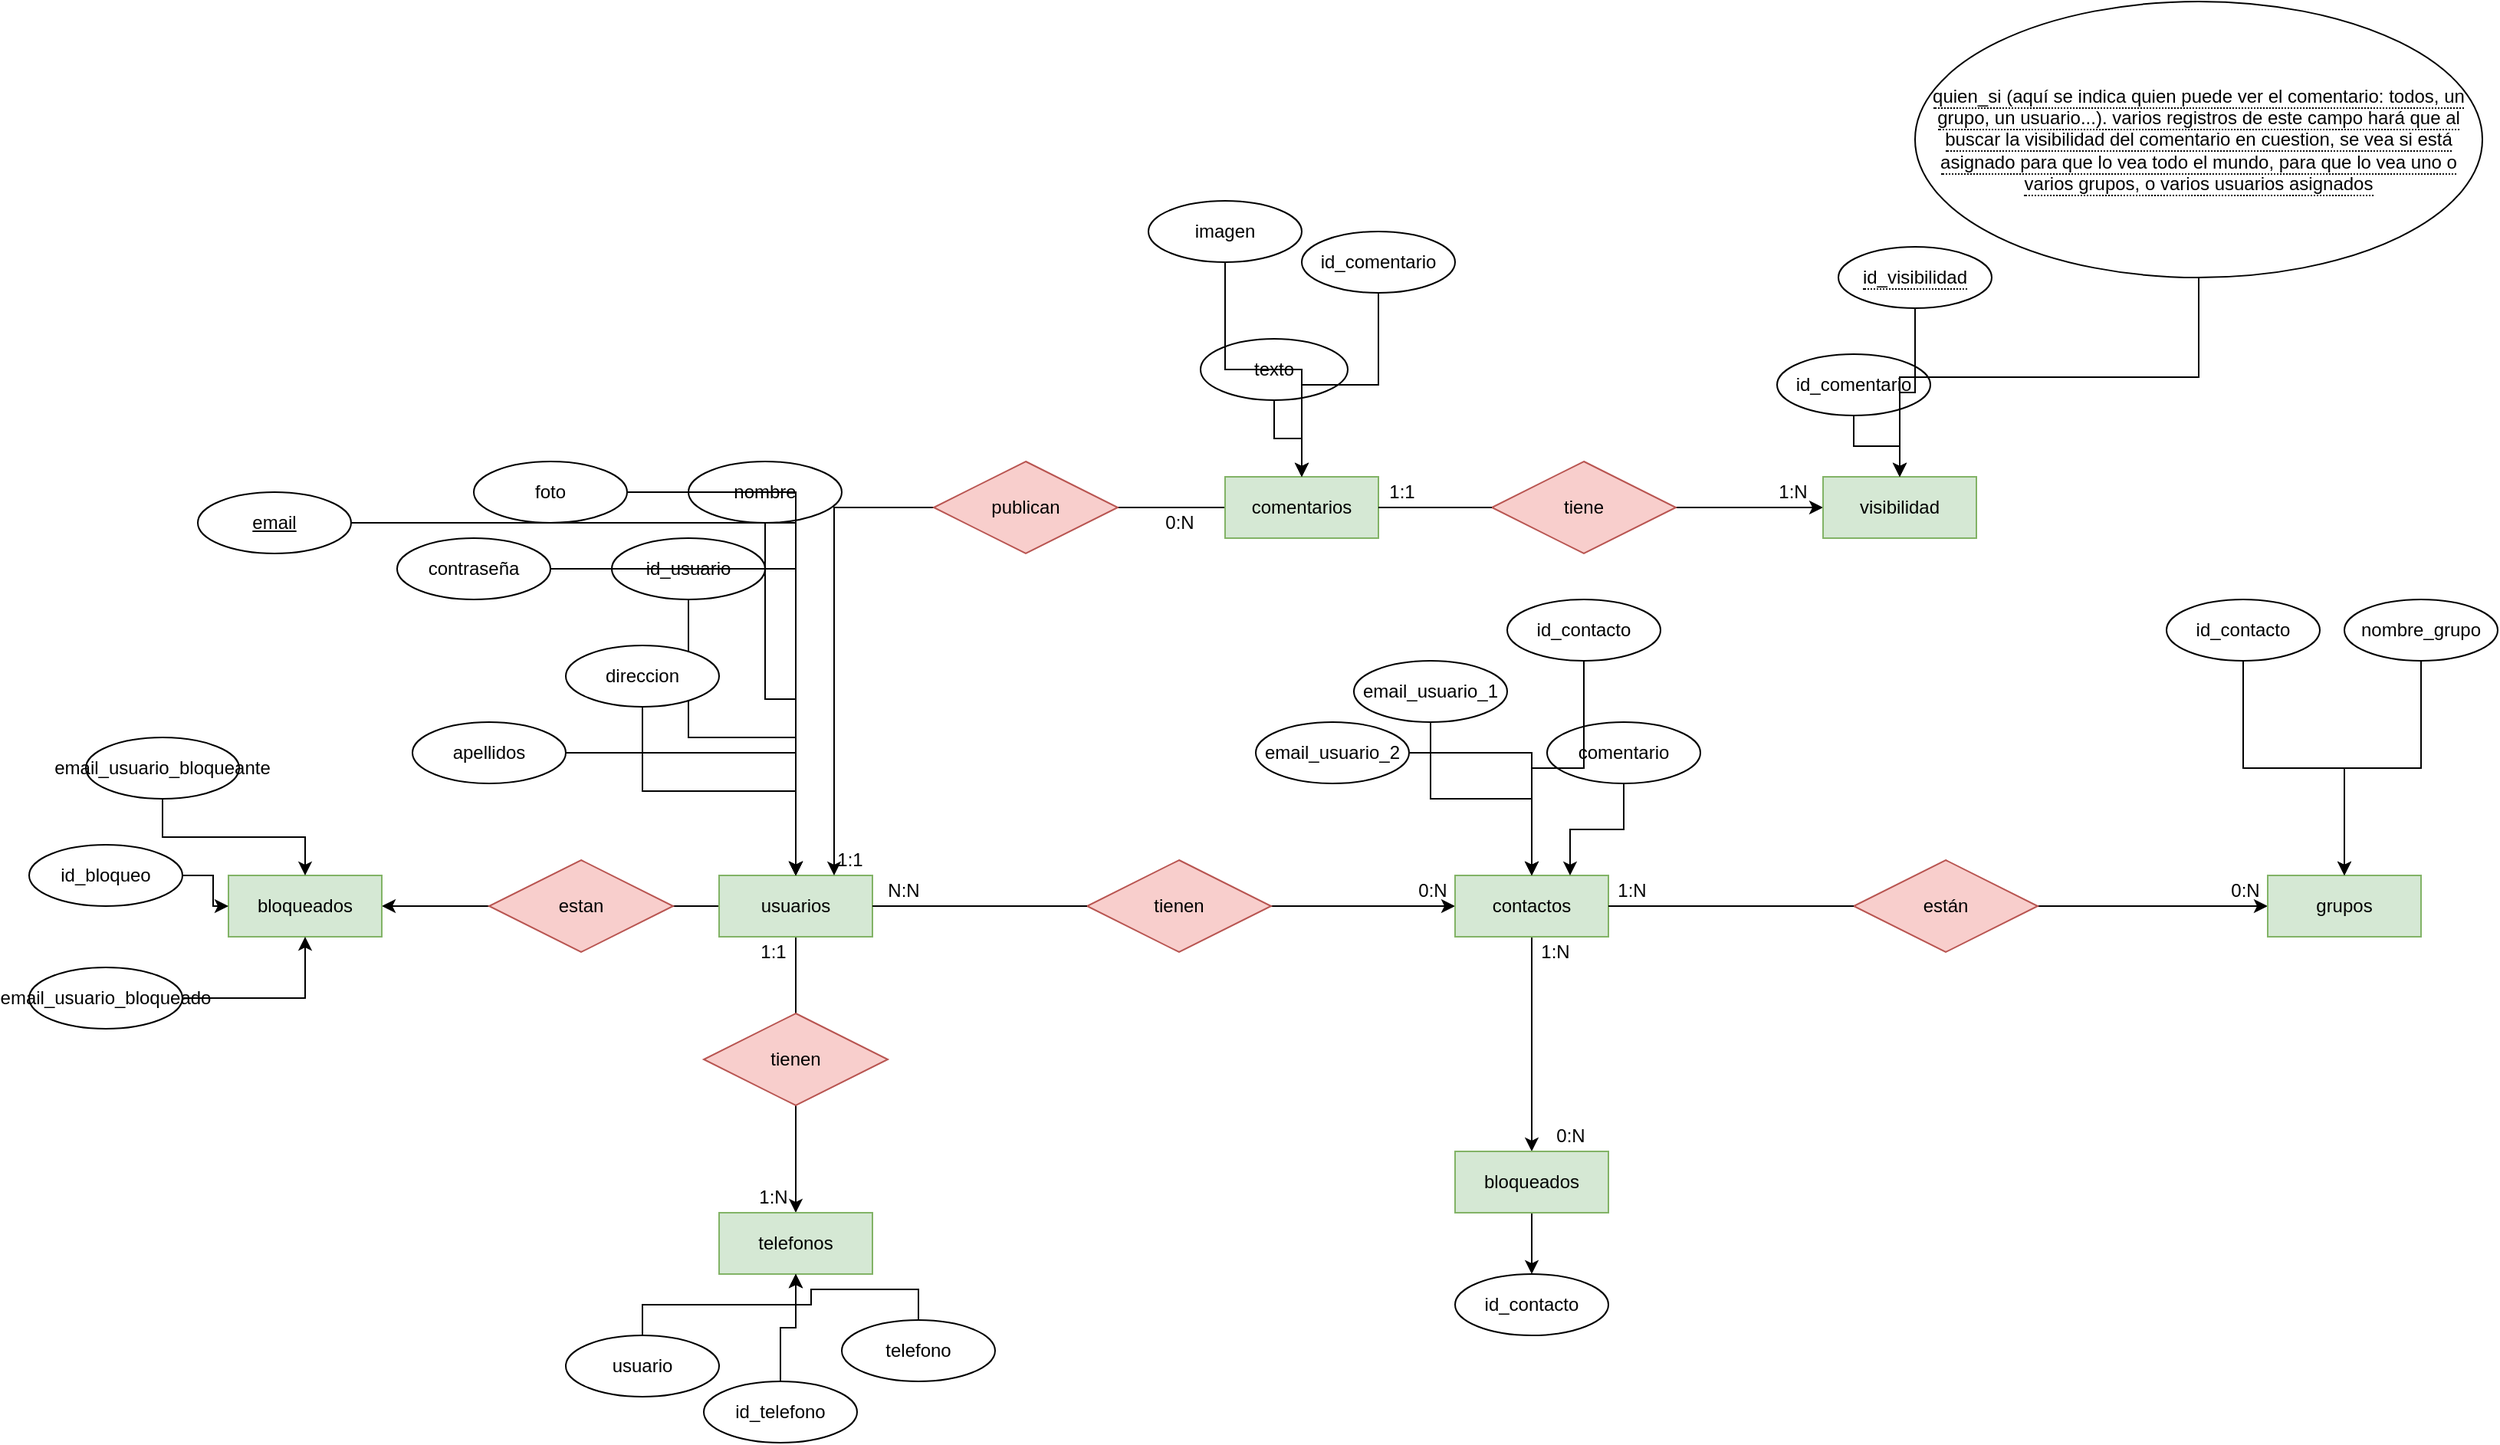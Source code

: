 <mxfile version="15.4.0" type="device"><diagram id="Fm8c9Bw3YjawA5TevujG" name="Página-1"><mxGraphModel dx="2048" dy="1883" grid="1" gridSize="10" guides="1" tooltips="1" connect="1" arrows="1" fold="1" page="1" pageScale="1" pageWidth="827" pageHeight="1169" math="0" shadow="0"><root><mxCell id="0"/><mxCell id="1" parent="0"/><mxCell id="s8KIh4SSW1HXkZeS06pw-15" style="edgeStyle=orthogonalEdgeStyle;rounded=0;orthogonalLoop=1;jettySize=auto;html=1;" edge="1" parent="1" source="s8KIh4SSW1HXkZeS06pw-1" target="s8KIh4SSW1HXkZeS06pw-14"><mxGeometry relative="1" as="geometry"/></mxCell><mxCell id="s8KIh4SSW1HXkZeS06pw-29" style="edgeStyle=orthogonalEdgeStyle;rounded=0;orthogonalLoop=1;jettySize=auto;html=1;startArrow=none;" edge="1" parent="1" source="s8KIh4SSW1HXkZeS06pw-30" target="s8KIh4SSW1HXkZeS06pw-28"><mxGeometry relative="1" as="geometry"/></mxCell><mxCell id="s8KIh4SSW1HXkZeS06pw-66" style="edgeStyle=orthogonalEdgeStyle;rounded=0;orthogonalLoop=1;jettySize=auto;html=1;" edge="1" parent="1" source="s8KIh4SSW1HXkZeS06pw-1" target="s8KIh4SSW1HXkZeS06pw-64"><mxGeometry relative="1" as="geometry"/></mxCell><mxCell id="s8KIh4SSW1HXkZeS06pw-1" value="usuarios" style="whiteSpace=wrap;html=1;align=center;fillColor=#d5e8d4;strokeColor=#82b366;" vertex="1" parent="1"><mxGeometry x="-100" y="300" width="100" height="40" as="geometry"/></mxCell><mxCell id="s8KIh4SSW1HXkZeS06pw-13" style="edgeStyle=orthogonalEdgeStyle;rounded=0;orthogonalLoop=1;jettySize=auto;html=1;" edge="1" parent="1" source="s8KIh4SSW1HXkZeS06pw-2" target="s8KIh4SSW1HXkZeS06pw-1"><mxGeometry relative="1" as="geometry"/></mxCell><mxCell id="s8KIh4SSW1HXkZeS06pw-2" value="id_usuario" style="ellipse;whiteSpace=wrap;html=1;align=center;" vertex="1" parent="1"><mxGeometry x="-170" y="80" width="100" height="40" as="geometry"/></mxCell><mxCell id="s8KIh4SSW1HXkZeS06pw-12" style="edgeStyle=orthogonalEdgeStyle;rounded=0;orthogonalLoop=1;jettySize=auto;html=1;" edge="1" parent="1" source="s8KIh4SSW1HXkZeS06pw-3" target="s8KIh4SSW1HXkZeS06pw-1"><mxGeometry relative="1" as="geometry"/></mxCell><mxCell id="s8KIh4SSW1HXkZeS06pw-3" value="contraseña" style="ellipse;whiteSpace=wrap;html=1;align=center;" vertex="1" parent="1"><mxGeometry x="-310" y="80" width="100" height="40" as="geometry"/></mxCell><mxCell id="s8KIh4SSW1HXkZeS06pw-11" style="edgeStyle=orthogonalEdgeStyle;rounded=0;orthogonalLoop=1;jettySize=auto;html=1;" edge="1" parent="1" source="s8KIh4SSW1HXkZeS06pw-4" target="s8KIh4SSW1HXkZeS06pw-1"><mxGeometry relative="1" as="geometry"/></mxCell><mxCell id="s8KIh4SSW1HXkZeS06pw-4" value="nombre" style="ellipse;whiteSpace=wrap;html=1;align=center;" vertex="1" parent="1"><mxGeometry x="-120" y="30" width="100" height="40" as="geometry"/></mxCell><mxCell id="s8KIh4SSW1HXkZeS06pw-10" style="edgeStyle=orthogonalEdgeStyle;rounded=0;orthogonalLoop=1;jettySize=auto;html=1;" edge="1" parent="1" source="s8KIh4SSW1HXkZeS06pw-5" target="s8KIh4SSW1HXkZeS06pw-1"><mxGeometry relative="1" as="geometry"/></mxCell><mxCell id="s8KIh4SSW1HXkZeS06pw-5" value="apellidos" style="ellipse;whiteSpace=wrap;html=1;align=center;" vertex="1" parent="1"><mxGeometry x="-300" y="200" width="100" height="40" as="geometry"/></mxCell><mxCell id="s8KIh4SSW1HXkZeS06pw-9" style="edgeStyle=orthogonalEdgeStyle;rounded=0;orthogonalLoop=1;jettySize=auto;html=1;" edge="1" parent="1" source="s8KIh4SSW1HXkZeS06pw-6" target="s8KIh4SSW1HXkZeS06pw-1"><mxGeometry relative="1" as="geometry"/></mxCell><mxCell id="s8KIh4SSW1HXkZeS06pw-6" value="direccion" style="ellipse;whiteSpace=wrap;html=1;align=center;" vertex="1" parent="1"><mxGeometry x="-200" y="150" width="100" height="40" as="geometry"/></mxCell><mxCell id="s8KIh4SSW1HXkZeS06pw-8" style="edgeStyle=orthogonalEdgeStyle;rounded=0;orthogonalLoop=1;jettySize=auto;html=1;" edge="1" parent="1" source="s8KIh4SSW1HXkZeS06pw-7" target="s8KIh4SSW1HXkZeS06pw-1"><mxGeometry relative="1" as="geometry"/></mxCell><mxCell id="s8KIh4SSW1HXkZeS06pw-7" value="&lt;u&gt;email&lt;/u&gt;" style="ellipse;whiteSpace=wrap;html=1;align=center;" vertex="1" parent="1"><mxGeometry x="-440" y="50" width="100" height="40" as="geometry"/></mxCell><mxCell id="s8KIh4SSW1HXkZeS06pw-14" value="telefonos" style="whiteSpace=wrap;html=1;align=center;fillColor=#d5e8d4;strokeColor=#82b366;" vertex="1" parent="1"><mxGeometry x="-100" y="520" width="100" height="40" as="geometry"/></mxCell><mxCell id="s8KIh4SSW1HXkZeS06pw-16" value="tienen" style="shape=rhombus;perimeter=rhombusPerimeter;whiteSpace=wrap;html=1;align=center;fillColor=#f8cecc;strokeColor=#b85450;" vertex="1" parent="1"><mxGeometry x="-110" y="390" width="120" height="60" as="geometry"/></mxCell><mxCell id="s8KIh4SSW1HXkZeS06pw-17" value="1:N" style="text;html=1;resizable=0;autosize=1;align=center;verticalAlign=middle;points=[];fillColor=none;strokeColor=none;rounded=0;" vertex="1" parent="1"><mxGeometry x="-80" y="500" width="30" height="20" as="geometry"/></mxCell><mxCell id="s8KIh4SSW1HXkZeS06pw-18" value="1:1" style="text;html=1;resizable=0;autosize=1;align=center;verticalAlign=middle;points=[];fillColor=none;strokeColor=none;rounded=0;" vertex="1" parent="1"><mxGeometry x="-80" y="340" width="30" height="20" as="geometry"/></mxCell><mxCell id="s8KIh4SSW1HXkZeS06pw-23" style="edgeStyle=orthogonalEdgeStyle;rounded=0;orthogonalLoop=1;jettySize=auto;html=1;" edge="1" parent="1" source="s8KIh4SSW1HXkZeS06pw-19" target="s8KIh4SSW1HXkZeS06pw-14"><mxGeometry relative="1" as="geometry"/></mxCell><mxCell id="s8KIh4SSW1HXkZeS06pw-19" value="telefono" style="ellipse;whiteSpace=wrap;html=1;align=center;" vertex="1" parent="1"><mxGeometry x="-20" y="590" width="100" height="40" as="geometry"/></mxCell><mxCell id="s8KIh4SSW1HXkZeS06pw-22" style="edgeStyle=orthogonalEdgeStyle;rounded=0;orthogonalLoop=1;jettySize=auto;html=1;" edge="1" parent="1" source="s8KIh4SSW1HXkZeS06pw-20" target="s8KIh4SSW1HXkZeS06pw-14"><mxGeometry relative="1" as="geometry"/></mxCell><mxCell id="s8KIh4SSW1HXkZeS06pw-20" value="usuario" style="ellipse;whiteSpace=wrap;html=1;align=center;" vertex="1" parent="1"><mxGeometry x="-200" y="600" width="100" height="40" as="geometry"/></mxCell><mxCell id="s8KIh4SSW1HXkZeS06pw-24" style="edgeStyle=orthogonalEdgeStyle;rounded=0;orthogonalLoop=1;jettySize=auto;html=1;" edge="1" parent="1" source="s8KIh4SSW1HXkZeS06pw-21" target="s8KIh4SSW1HXkZeS06pw-14"><mxGeometry relative="1" as="geometry"/></mxCell><mxCell id="s8KIh4SSW1HXkZeS06pw-21" value="id_telefono" style="ellipse;whiteSpace=wrap;html=1;align=center;" vertex="1" parent="1"><mxGeometry x="-110" y="630" width="100" height="40" as="geometry"/></mxCell><mxCell id="s8KIh4SSW1HXkZeS06pw-27" style="edgeStyle=orthogonalEdgeStyle;rounded=0;orthogonalLoop=1;jettySize=auto;html=1;" edge="1" parent="1" source="s8KIh4SSW1HXkZeS06pw-26" target="s8KIh4SSW1HXkZeS06pw-1"><mxGeometry relative="1" as="geometry"/></mxCell><mxCell id="s8KIh4SSW1HXkZeS06pw-26" value="foto" style="ellipse;whiteSpace=wrap;html=1;align=center;" vertex="1" parent="1"><mxGeometry x="-260" y="30" width="100" height="40" as="geometry"/></mxCell><mxCell id="s8KIh4SSW1HXkZeS06pw-41" style="edgeStyle=orthogonalEdgeStyle;rounded=0;orthogonalLoop=1;jettySize=auto;html=1;startArrow=none;" edge="1" parent="1" source="s8KIh4SSW1HXkZeS06pw-42" target="s8KIh4SSW1HXkZeS06pw-40"><mxGeometry relative="1" as="geometry"/></mxCell><mxCell id="s8KIh4SSW1HXkZeS06pw-60" style="edgeStyle=orthogonalEdgeStyle;rounded=0;orthogonalLoop=1;jettySize=auto;html=1;" edge="1" parent="1" source="s8KIh4SSW1HXkZeS06pw-28" target="s8KIh4SSW1HXkZeS06pw-57"><mxGeometry relative="1" as="geometry"/></mxCell><mxCell id="s8KIh4SSW1HXkZeS06pw-28" value="contactos" style="whiteSpace=wrap;html=1;align=center;fillColor=#d5e8d4;strokeColor=#82b366;" vertex="1" parent="1"><mxGeometry x="380" y="300" width="100" height="40" as="geometry"/></mxCell><mxCell id="s8KIh4SSW1HXkZeS06pw-30" value="tienen" style="shape=rhombus;perimeter=rhombusPerimeter;whiteSpace=wrap;html=1;align=center;fillColor=#f8cecc;strokeColor=#b85450;" vertex="1" parent="1"><mxGeometry x="140" y="290" width="120" height="60" as="geometry"/></mxCell><mxCell id="s8KIh4SSW1HXkZeS06pw-31" value="" style="edgeStyle=orthogonalEdgeStyle;rounded=0;orthogonalLoop=1;jettySize=auto;html=1;endArrow=none;" edge="1" parent="1" source="s8KIh4SSW1HXkZeS06pw-1" target="s8KIh4SSW1HXkZeS06pw-30"><mxGeometry relative="1" as="geometry"><mxPoint y="320" as="sourcePoint"/><mxPoint x="380" y="320" as="targetPoint"/></mxGeometry></mxCell><mxCell id="s8KIh4SSW1HXkZeS06pw-36" style="edgeStyle=orthogonalEdgeStyle;rounded=0;orthogonalLoop=1;jettySize=auto;html=1;" edge="1" parent="1" source="s8KIh4SSW1HXkZeS06pw-32" target="s8KIh4SSW1HXkZeS06pw-28"><mxGeometry relative="1" as="geometry"/></mxCell><mxCell id="s8KIh4SSW1HXkZeS06pw-32" value="email_usuario_1" style="ellipse;whiteSpace=wrap;html=1;align=center;" vertex="1" parent="1"><mxGeometry x="314" y="160" width="100" height="40" as="geometry"/></mxCell><mxCell id="s8KIh4SSW1HXkZeS06pw-38" style="edgeStyle=orthogonalEdgeStyle;rounded=0;orthogonalLoop=1;jettySize=auto;html=1;" edge="1" parent="1" source="s8KIh4SSW1HXkZeS06pw-33" target="s8KIh4SSW1HXkZeS06pw-28"><mxGeometry relative="1" as="geometry"/></mxCell><mxCell id="s8KIh4SSW1HXkZeS06pw-33" value="email_usuario_2" style="ellipse;whiteSpace=wrap;html=1;align=center;" vertex="1" parent="1"><mxGeometry x="250" y="200" width="100" height="40" as="geometry"/></mxCell><mxCell id="s8KIh4SSW1HXkZeS06pw-37" style="edgeStyle=orthogonalEdgeStyle;rounded=0;orthogonalLoop=1;jettySize=auto;html=1;entryX=0.75;entryY=0;entryDx=0;entryDy=0;" edge="1" parent="1" source="s8KIh4SSW1HXkZeS06pw-34" target="s8KIh4SSW1HXkZeS06pw-28"><mxGeometry relative="1" as="geometry"/></mxCell><mxCell id="s8KIh4SSW1HXkZeS06pw-34" value="comentario" style="ellipse;whiteSpace=wrap;html=1;align=center;" vertex="1" parent="1"><mxGeometry x="440" y="200" width="100" height="40" as="geometry"/></mxCell><mxCell id="s8KIh4SSW1HXkZeS06pw-39" style="edgeStyle=orthogonalEdgeStyle;rounded=0;orthogonalLoop=1;jettySize=auto;html=1;" edge="1" parent="1" source="s8KIh4SSW1HXkZeS06pw-35" target="s8KIh4SSW1HXkZeS06pw-28"><mxGeometry relative="1" as="geometry"/></mxCell><mxCell id="s8KIh4SSW1HXkZeS06pw-35" value="id_contacto" style="ellipse;whiteSpace=wrap;html=1;align=center;" vertex="1" parent="1"><mxGeometry x="414" y="120" width="100" height="40" as="geometry"/></mxCell><mxCell id="s8KIh4SSW1HXkZeS06pw-40" value="grupos" style="whiteSpace=wrap;html=1;align=center;fillColor=#d5e8d4;strokeColor=#82b366;" vertex="1" parent="1"><mxGeometry x="910" y="300" width="100" height="40" as="geometry"/></mxCell><mxCell id="s8KIh4SSW1HXkZeS06pw-42" value="están" style="shape=rhombus;perimeter=rhombusPerimeter;whiteSpace=wrap;html=1;align=center;fillColor=#f8cecc;strokeColor=#b85450;" vertex="1" parent="1"><mxGeometry x="640" y="290" width="120" height="60" as="geometry"/></mxCell><mxCell id="s8KIh4SSW1HXkZeS06pw-43" value="" style="edgeStyle=orthogonalEdgeStyle;rounded=0;orthogonalLoop=1;jettySize=auto;html=1;endArrow=none;" edge="1" parent="1" source="s8KIh4SSW1HXkZeS06pw-28" target="s8KIh4SSW1HXkZeS06pw-42"><mxGeometry relative="1" as="geometry"><mxPoint x="480" y="320" as="sourcePoint"/><mxPoint x="720" y="320" as="targetPoint"/></mxGeometry></mxCell><mxCell id="s8KIh4SSW1HXkZeS06pw-44" value="0:N" style="text;html=1;resizable=0;autosize=1;align=center;verticalAlign=middle;points=[];fillColor=none;strokeColor=none;rounded=0;" vertex="1" parent="1"><mxGeometry x="350" y="300" width="30" height="20" as="geometry"/></mxCell><mxCell id="s8KIh4SSW1HXkZeS06pw-45" value="N:N" style="text;html=1;resizable=0;autosize=1;align=center;verticalAlign=middle;points=[];fillColor=none;strokeColor=none;rounded=0;" vertex="1" parent="1"><mxGeometry y="300" width="40" height="20" as="geometry"/></mxCell><mxCell id="s8KIh4SSW1HXkZeS06pw-46" value="0:N" style="text;html=1;resizable=0;autosize=1;align=center;verticalAlign=middle;points=[];fillColor=none;strokeColor=none;rounded=0;" vertex="1" parent="1"><mxGeometry x="880" y="300" width="30" height="20" as="geometry"/></mxCell><mxCell id="s8KIh4SSW1HXkZeS06pw-47" value="1:N" style="text;html=1;resizable=0;autosize=1;align=center;verticalAlign=middle;points=[];fillColor=none;strokeColor=none;rounded=0;" vertex="1" parent="1"><mxGeometry x="480" y="300" width="30" height="20" as="geometry"/></mxCell><mxCell id="s8KIh4SSW1HXkZeS06pw-52" style="edgeStyle=orthogonalEdgeStyle;rounded=0;orthogonalLoop=1;jettySize=auto;html=1;" edge="1" parent="1" source="s8KIh4SSW1HXkZeS06pw-51" target="s8KIh4SSW1HXkZeS06pw-40"><mxGeometry relative="1" as="geometry"/></mxCell><mxCell id="s8KIh4SSW1HXkZeS06pw-51" value="nombre_grupo" style="ellipse;whiteSpace=wrap;html=1;align=center;" vertex="1" parent="1"><mxGeometry x="960" y="120" width="100" height="40" as="geometry"/></mxCell><mxCell id="s8KIh4SSW1HXkZeS06pw-56" style="edgeStyle=orthogonalEdgeStyle;rounded=0;orthogonalLoop=1;jettySize=auto;html=1;" edge="1" parent="1" source="s8KIh4SSW1HXkZeS06pw-55" target="s8KIh4SSW1HXkZeS06pw-40"><mxGeometry relative="1" as="geometry"/></mxCell><mxCell id="s8KIh4SSW1HXkZeS06pw-55" value="id_contacto" style="ellipse;whiteSpace=wrap;html=1;align=center;" vertex="1" parent="1"><mxGeometry x="844" y="120" width="100" height="40" as="geometry"/></mxCell><mxCell id="s8KIh4SSW1HXkZeS06pw-59" style="edgeStyle=orthogonalEdgeStyle;rounded=0;orthogonalLoop=1;jettySize=auto;html=1;" edge="1" parent="1" source="s8KIh4SSW1HXkZeS06pw-57" target="s8KIh4SSW1HXkZeS06pw-58"><mxGeometry relative="1" as="geometry"/></mxCell><mxCell id="s8KIh4SSW1HXkZeS06pw-57" value="bloqueados" style="whiteSpace=wrap;html=1;align=center;fillColor=#d5e8d4;strokeColor=#82b366;" vertex="1" parent="1"><mxGeometry x="380" y="480" width="100" height="40" as="geometry"/></mxCell><mxCell id="s8KIh4SSW1HXkZeS06pw-58" value="id_contacto" style="ellipse;whiteSpace=wrap;html=1;align=center;" vertex="1" parent="1"><mxGeometry x="380" y="560" width="100" height="40" as="geometry"/></mxCell><mxCell id="s8KIh4SSW1HXkZeS06pw-62" value="1:N" style="text;html=1;resizable=0;autosize=1;align=center;verticalAlign=middle;points=[];fillColor=none;strokeColor=none;rounded=0;" vertex="1" parent="1"><mxGeometry x="430" y="340" width="30" height="20" as="geometry"/></mxCell><mxCell id="s8KIh4SSW1HXkZeS06pw-63" value="0:N" style="text;html=1;resizable=0;autosize=1;align=center;verticalAlign=middle;points=[];fillColor=none;strokeColor=none;rounded=0;" vertex="1" parent="1"><mxGeometry x="440" y="460" width="30" height="20" as="geometry"/></mxCell><mxCell id="s8KIh4SSW1HXkZeS06pw-64" value="bloqueados" style="whiteSpace=wrap;html=1;align=center;fillColor=#d5e8d4;strokeColor=#82b366;" vertex="1" parent="1"><mxGeometry x="-420" y="300" width="100" height="40" as="geometry"/></mxCell><mxCell id="s8KIh4SSW1HXkZeS06pw-67" value="estan" style="shape=rhombus;perimeter=rhombusPerimeter;whiteSpace=wrap;html=1;align=center;fillColor=#f8cecc;strokeColor=#b85450;" vertex="1" parent="1"><mxGeometry x="-250" y="290" width="120" height="60" as="geometry"/></mxCell><mxCell id="s8KIh4SSW1HXkZeS06pw-73" style="edgeStyle=orthogonalEdgeStyle;rounded=0;orthogonalLoop=1;jettySize=auto;html=1;" edge="1" parent="1" source="s8KIh4SSW1HXkZeS06pw-68" target="s8KIh4SSW1HXkZeS06pw-64"><mxGeometry relative="1" as="geometry"/></mxCell><mxCell id="s8KIh4SSW1HXkZeS06pw-68" value="email_usuario_bloqueado" style="ellipse;whiteSpace=wrap;html=1;align=center;" vertex="1" parent="1"><mxGeometry x="-550" y="360" width="100" height="40" as="geometry"/></mxCell><mxCell id="s8KIh4SSW1HXkZeS06pw-71" style="edgeStyle=orthogonalEdgeStyle;rounded=0;orthogonalLoop=1;jettySize=auto;html=1;" edge="1" parent="1" source="s8KIh4SSW1HXkZeS06pw-69" target="s8KIh4SSW1HXkZeS06pw-64"><mxGeometry relative="1" as="geometry"/></mxCell><mxCell id="s8KIh4SSW1HXkZeS06pw-69" value="id_bloqueo" style="ellipse;whiteSpace=wrap;html=1;align=center;" vertex="1" parent="1"><mxGeometry x="-550" y="280" width="100" height="40" as="geometry"/></mxCell><mxCell id="s8KIh4SSW1HXkZeS06pw-72" style="edgeStyle=orthogonalEdgeStyle;rounded=0;orthogonalLoop=1;jettySize=auto;html=1;" edge="1" parent="1" source="s8KIh4SSW1HXkZeS06pw-70" target="s8KIh4SSW1HXkZeS06pw-64"><mxGeometry relative="1" as="geometry"/></mxCell><mxCell id="s8KIh4SSW1HXkZeS06pw-70" value="email_usuario_bloqueante" style="ellipse;whiteSpace=wrap;html=1;align=center;" vertex="1" parent="1"><mxGeometry x="-513" y="210" width="100" height="40" as="geometry"/></mxCell><mxCell id="s8KIh4SSW1HXkZeS06pw-75" style="edgeStyle=orthogonalEdgeStyle;rounded=0;orthogonalLoop=1;jettySize=auto;html=1;entryX=0.75;entryY=0;entryDx=0;entryDy=0;" edge="1" parent="1" source="s8KIh4SSW1HXkZeS06pw-74" target="s8KIh4SSW1HXkZeS06pw-1"><mxGeometry relative="1" as="geometry"/></mxCell><mxCell id="s8KIh4SSW1HXkZeS06pw-86" style="edgeStyle=orthogonalEdgeStyle;rounded=0;orthogonalLoop=1;jettySize=auto;html=1;startArrow=none;" edge="1" parent="1" source="s8KIh4SSW1HXkZeS06pw-87" target="s8KIh4SSW1HXkZeS06pw-85"><mxGeometry relative="1" as="geometry"/></mxCell><mxCell id="s8KIh4SSW1HXkZeS06pw-74" value="comentarios" style="whiteSpace=wrap;html=1;align=center;fillColor=#d5e8d4;strokeColor=#82b366;" vertex="1" parent="1"><mxGeometry x="230" y="40" width="100" height="40" as="geometry"/></mxCell><mxCell id="s8KIh4SSW1HXkZeS06pw-76" value="publican" style="shape=rhombus;perimeter=rhombusPerimeter;whiteSpace=wrap;html=1;align=center;fillColor=#f8cecc;strokeColor=#b85450;" vertex="1" parent="1"><mxGeometry x="40" y="30" width="120" height="60" as="geometry"/></mxCell><mxCell id="s8KIh4SSW1HXkZeS06pw-77" value="0:N" style="text;html=1;resizable=0;autosize=1;align=center;verticalAlign=middle;points=[];fillColor=none;strokeColor=none;rounded=0;" vertex="1" parent="1"><mxGeometry x="185" y="60" width="30" height="20" as="geometry"/></mxCell><mxCell id="s8KIh4SSW1HXkZeS06pw-79" value="1:1" style="text;html=1;resizable=0;autosize=1;align=center;verticalAlign=middle;points=[];fillColor=none;strokeColor=none;rounded=0;" vertex="1" parent="1"><mxGeometry x="-30" y="280" width="30" height="20" as="geometry"/></mxCell><mxCell id="s8KIh4SSW1HXkZeS06pw-82" style="edgeStyle=orthogonalEdgeStyle;rounded=0;orthogonalLoop=1;jettySize=auto;html=1;" edge="1" parent="1" source="s8KIh4SSW1HXkZeS06pw-81" target="s8KIh4SSW1HXkZeS06pw-74"><mxGeometry relative="1" as="geometry"/></mxCell><mxCell id="s8KIh4SSW1HXkZeS06pw-81" value="texto" style="ellipse;whiteSpace=wrap;html=1;align=center;" vertex="1" parent="1"><mxGeometry x="214" y="-50" width="96" height="40" as="geometry"/></mxCell><mxCell id="s8KIh4SSW1HXkZeS06pw-84" style="edgeStyle=orthogonalEdgeStyle;rounded=0;orthogonalLoop=1;jettySize=auto;html=1;" edge="1" parent="1" source="s8KIh4SSW1HXkZeS06pw-83" target="s8KIh4SSW1HXkZeS06pw-74"><mxGeometry relative="1" as="geometry"/></mxCell><mxCell id="s8KIh4SSW1HXkZeS06pw-83" value="id_comentario" style="ellipse;whiteSpace=wrap;html=1;align=center;" vertex="1" parent="1"><mxGeometry x="280" y="-120" width="100" height="40" as="geometry"/></mxCell><mxCell id="s8KIh4SSW1HXkZeS06pw-85" value="visibilidad" style="whiteSpace=wrap;html=1;align=center;fillColor=#d5e8d4;strokeColor=#82b366;" vertex="1" parent="1"><mxGeometry x="620" y="40" width="100" height="40" as="geometry"/></mxCell><mxCell id="s8KIh4SSW1HXkZeS06pw-87" value="tiene" style="shape=rhombus;perimeter=rhombusPerimeter;whiteSpace=wrap;html=1;align=center;fillColor=#f8cecc;strokeColor=#b85450;" vertex="1" parent="1"><mxGeometry x="404" y="30" width="120" height="60" as="geometry"/></mxCell><mxCell id="s8KIh4SSW1HXkZeS06pw-88" value="" style="edgeStyle=orthogonalEdgeStyle;rounded=0;orthogonalLoop=1;jettySize=auto;html=1;endArrow=none;" edge="1" parent="1" source="s8KIh4SSW1HXkZeS06pw-74" target="s8KIh4SSW1HXkZeS06pw-87"><mxGeometry relative="1" as="geometry"><mxPoint x="330" y="60" as="sourcePoint"/><mxPoint x="490.0" y="60" as="targetPoint"/></mxGeometry></mxCell><mxCell id="s8KIh4SSW1HXkZeS06pw-89" value="1:N" style="text;html=1;resizable=0;autosize=1;align=center;verticalAlign=middle;points=[];fillColor=none;strokeColor=none;rounded=0;" vertex="1" parent="1"><mxGeometry x="585" y="40" width="30" height="20" as="geometry"/></mxCell><mxCell id="s8KIh4SSW1HXkZeS06pw-90" value="1:1" style="text;html=1;resizable=0;autosize=1;align=center;verticalAlign=middle;points=[];fillColor=none;strokeColor=none;rounded=0;" vertex="1" parent="1"><mxGeometry x="330" y="40" width="30" height="20" as="geometry"/></mxCell><mxCell id="s8KIh4SSW1HXkZeS06pw-93" style="edgeStyle=orthogonalEdgeStyle;rounded=0;orthogonalLoop=1;jettySize=auto;html=1;" edge="1" parent="1" source="s8KIh4SSW1HXkZeS06pw-92" target="s8KIh4SSW1HXkZeS06pw-85"><mxGeometry relative="1" as="geometry"/></mxCell><mxCell id="s8KIh4SSW1HXkZeS06pw-92" value="id_comentario" style="ellipse;whiteSpace=wrap;html=1;align=center;" vertex="1" parent="1"><mxGeometry x="590" y="-40" width="100" height="40" as="geometry"/></mxCell><mxCell id="s8KIh4SSW1HXkZeS06pw-95" style="edgeStyle=orthogonalEdgeStyle;rounded=0;orthogonalLoop=1;jettySize=auto;html=1;" edge="1" parent="1" source="s8KIh4SSW1HXkZeS06pw-94" target="s8KIh4SSW1HXkZeS06pw-85"><mxGeometry relative="1" as="geometry"/></mxCell><mxCell id="s8KIh4SSW1HXkZeS06pw-94" value="&lt;span style=&quot;border-bottom: 1px dotted&quot;&gt;id_visibilidad&lt;/span&gt;" style="ellipse;whiteSpace=wrap;html=1;align=center;" vertex="1" parent="1"><mxGeometry x="630" y="-110" width="100" height="40" as="geometry"/></mxCell><mxCell id="s8KIh4SSW1HXkZeS06pw-97" style="edgeStyle=orthogonalEdgeStyle;rounded=0;orthogonalLoop=1;jettySize=auto;html=1;" edge="1" parent="1" source="s8KIh4SSW1HXkZeS06pw-96" target="s8KIh4SSW1HXkZeS06pw-85"><mxGeometry relative="1" as="geometry"/></mxCell><mxCell id="s8KIh4SSW1HXkZeS06pw-96" value="&lt;span style=&quot;border-bottom: 1px dotted&quot;&gt;quien_si (aquí se indica quien puede ver el comentario: todos, un grupo, un usuario...). varios registros de este campo hará que al buscar la visibilidad del comentario en cuestion, se vea si está asignado para que lo vea todo el mundo, para que lo vea uno o varios grupos, o varios usuarios asignados&lt;/span&gt;" style="ellipse;whiteSpace=wrap;html=1;align=center;" vertex="1" parent="1"><mxGeometry x="680" y="-270" width="370" height="180" as="geometry"/></mxCell><mxCell id="s8KIh4SSW1HXkZeS06pw-99" style="edgeStyle=orthogonalEdgeStyle;rounded=0;orthogonalLoop=1;jettySize=auto;html=1;" edge="1" parent="1" source="s8KIh4SSW1HXkZeS06pw-98" target="s8KIh4SSW1HXkZeS06pw-74"><mxGeometry relative="1" as="geometry"/></mxCell><mxCell id="s8KIh4SSW1HXkZeS06pw-98" value="imagen" style="ellipse;whiteSpace=wrap;html=1;align=center;" vertex="1" parent="1"><mxGeometry x="180" y="-140" width="100" height="40" as="geometry"/></mxCell></root></mxGraphModel></diagram></mxfile>